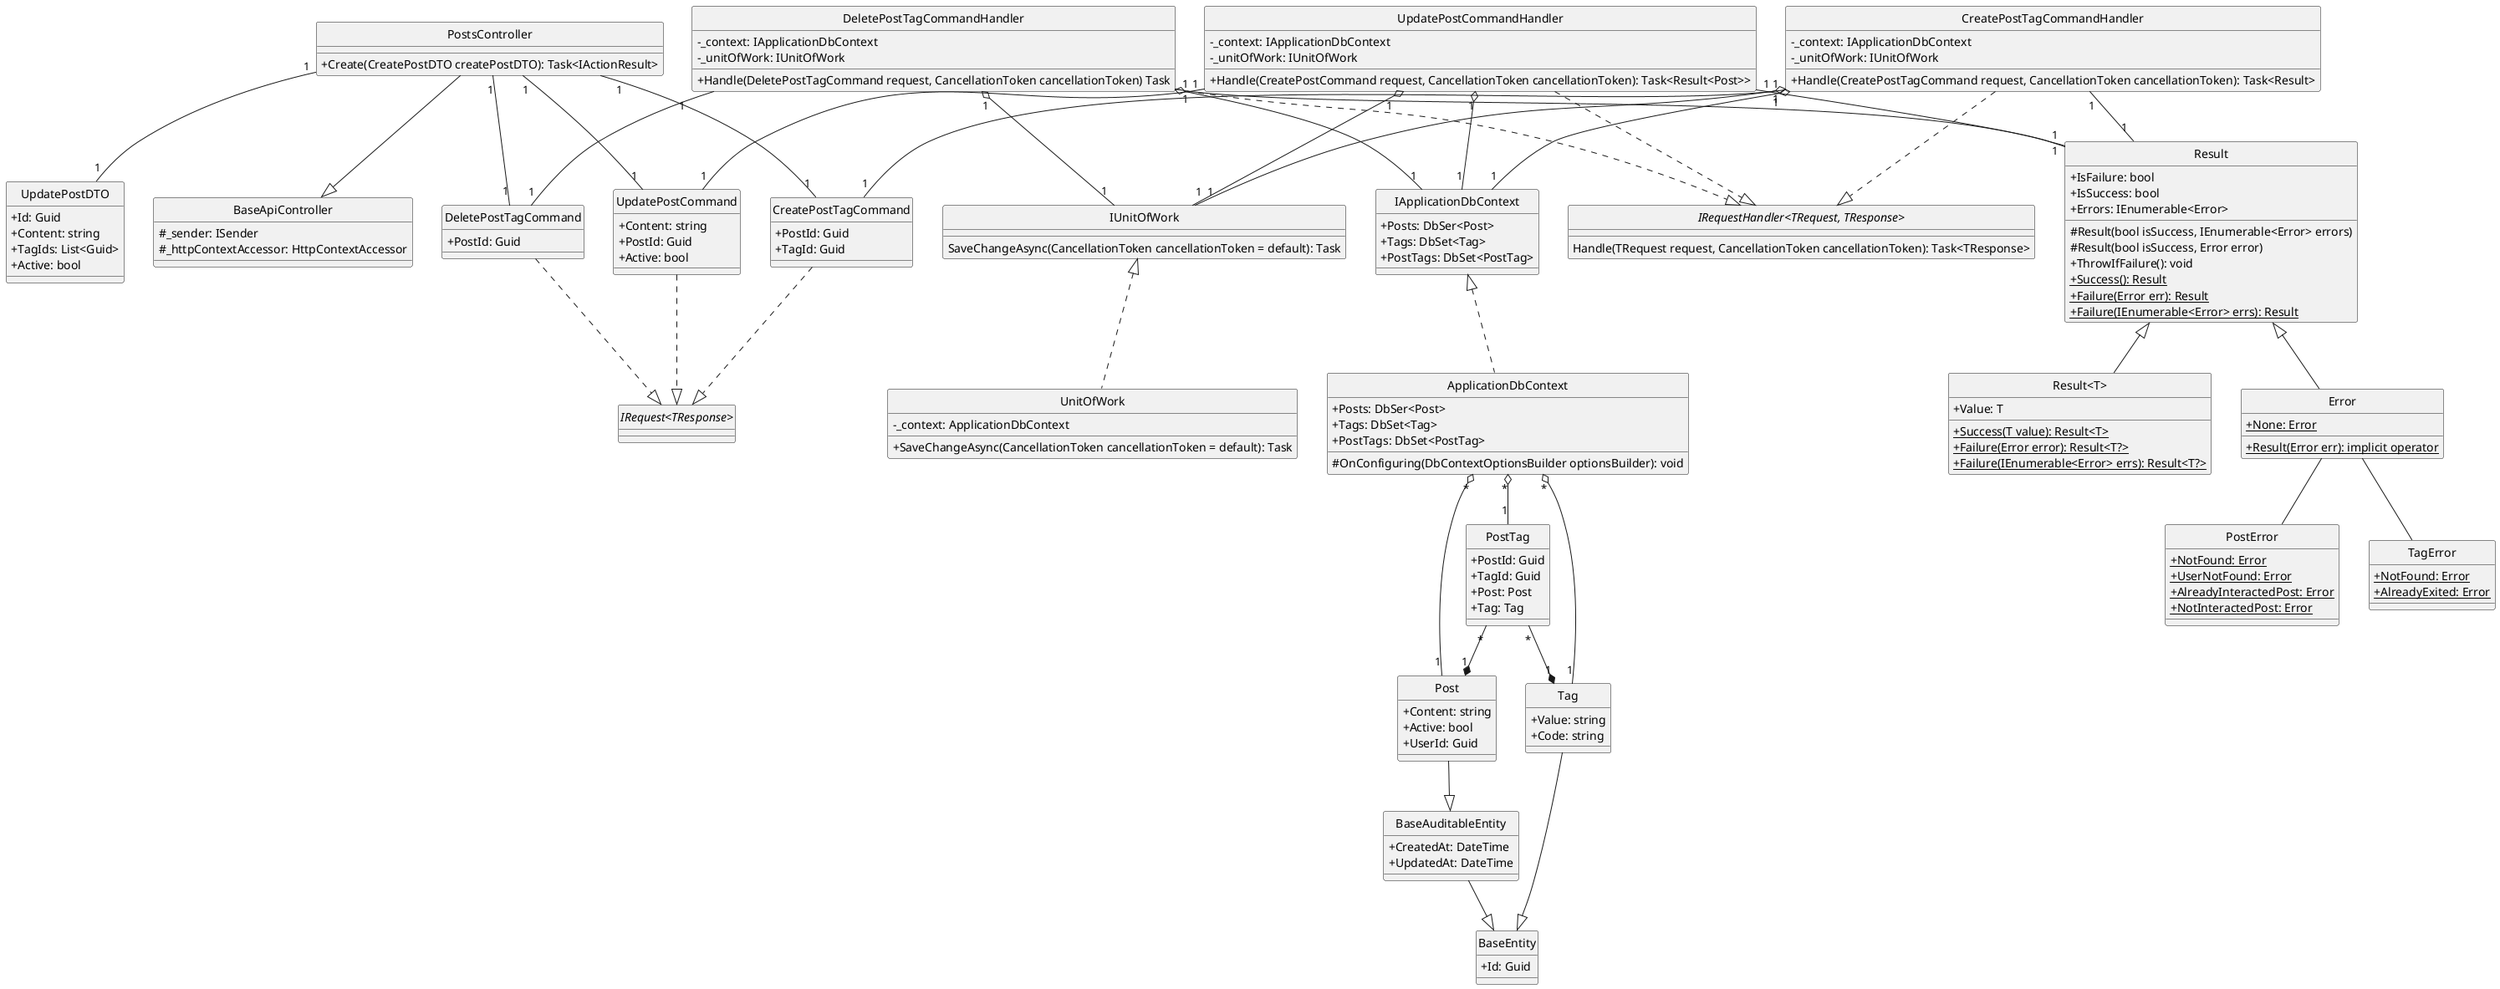 @startuml updatePost
hide circle
skinparam classAttributeIconSize 0

class BaseApiController {
    #_sender: ISender
    #_httpContextAccessor: HttpContextAccessor
}

class PostsController {
    +Create(CreatePostDTO createPostDTO): Task<IActionResult>
}

class UpdatePostCommand {
    +Content: string
    +PostId: Guid
    +Active: bool 
}

class UpdatePostCommandHandler {
    -_context: IApplicationDbContext
    -_unitOfWork: IUnitOfWork
    +Handle(CreatePostCommand request, CancellationToken cancellationToken): Task<Result<Post>>
}

class DeletePostTagCommand {
    +PostId: Guid 
}

class DeletePostTagCommandHandler {
    -_context: IApplicationDbContext
    -_unitOfWork: IUnitOfWork
    +Handle(DeletePostTagCommand request, CancellationToken cancellationToken) Task
}

class CreatePostTagCommand {
    +PostId: Guid
    +TagId: Guid
}

class CreatePostTagCommandHandler {
    -_context: IApplicationDbContext
    -_unitOfWork: IUnitOfWork 
    +Handle(CreatePostTagCommand request, CancellationToken cancellationToken): Task<Result>
}

class IApplicationDbContext {
    +Posts: DbSer<Post>
    +Tags: DbSet<Tag>
    +PostTags: DbSet<PostTag>
}

class ApplicationDbContext {
    +Posts: DbSer<Post>
    +Tags: DbSet<Tag>
    +PostTags: DbSet<PostTag>
    #OnConfiguring(DbContextOptionsBuilder optionsBuilder): void
}

class Result {
    +IsFailure: bool
    +IsSuccess: bool
    +Errors: IEnumerable<Error> 
    #Result(bool isSuccess, IEnumerable<Error> errors)
    #Result(bool isSuccess, Error error)
    +ThrowIfFailure(): void
    +{static} Success(): Result
    +{static} Failure(Error err): Result
    +{static} Failure(IEnumerable<Error> errs): Result
}

class "Result<T>" {
    +Value: T
    +{static} Success(T value): Result<T>
    +{static} Failure(Error error): Result<T?>
    +{static} Failure(IEnumerable<Error> errs): Result<T?>
}

class Error {
    +{static} None: Error
    +{static} Result(Error err): implicit operator
}

class IUnitOfWork {
    SaveChangeAsync(CancellationToken cancellationToken = default): Task
}

class UnitOfWork {
    -_context: ApplicationDbContext
    +SaveChangeAsync(CancellationToken cancellationToken = default): Task
}

class PostError {
    +{static} NotFound: Error
    +{static} UserNotFound: Error
    +{static} AlreadyInteractedPost: Error
    +{static} NotInteractedPost: Error
}

class TagError {
    +{static} NotFound: Error
    +{static} AlreadyExited: Error
}

class UpdatePostDTO {
    +Id: Guid
    +Content: string
    +TagIds: List<Guid> 
    +Active: bool
}

class BaseEntity {
    +Id: Guid
}

class BaseAuditableEntity{
    +CreatedAt: DateTime 
    +UpdatedAt: DateTime 
}

class Tag {
    +Value: string 
    +Code: string 
}

class Post {
    +Content: string
    +Active: bool
    +UserId: Guid 
}

class PostTag {
    +PostId: Guid
    +TagId: Guid 
    +Post: Post
    +Tag: Tag
}

interface "IRequest<TResponse>"
interface "IRequestHandler<TRequest, TResponse>"{
    Handle(TRequest request, CancellationToken cancellationToken): Task<TResponse>
}

'==== Update Post ====
'API Layer
PostsController --|> BaseApiController
PostsController "1"--"1" UpdatePostCommand
PostsController "1"--"1" UpdatePostDTO
PostsController "1"--"1" DeletePostTagCommand
PostsController "1"--"1" CreatePostTagCommand
'Application Layer
UpdatePostCommand ..|> "IRequest<TResponse>"
UpdatePostCommandHandler ..|> "IRequestHandler<TRequest, TResponse>"
DeletePostTagCommand ..|> "IRequest<TResponse>"
DeletePostTagCommandHandler ..|> "IRequestHandler<TRequest, TResponse>"
CreatePostTagCommand ..|> "IRequest<TResponse>"
CreatePostTagCommandHandler ..|> "IRequestHandler<TRequest, TResponse>"

UpdatePostCommandHandler "1"--"1" UpdatePostCommand
UpdatePostCommandHandler "1"--"1" Result
UpdatePostCommandHandler "1" o--"1" IUnitOfWork
UpdatePostCommandHandler "1" o--"1" IApplicationDbContext
DeletePostTagCommandHandler "1"--"1" DeletePostTagCommand
DeletePostTagCommandHandler "1"--"1" Result
DeletePostTagCommandHandler "1" o--"1" IUnitOfWork
DeletePostTagCommandHandler "1" o--"1" IApplicationDbContext
CreatePostTagCommandHandler "1"--"1" CreatePostTagCommand
CreatePostTagCommandHandler "1"--"1" Result
CreatePostTagCommandHandler "1" o--"1" IUnitOfWork
CreatePostTagCommandHandler "1" o--"1" IApplicationDbContext
'Domain Layer
Result <|-- Error
Result <|-- "Result<T>"
Error -- TagError
Error -- PostError
Tag --|> BaseEntity
Post --|> BaseAuditableEntity
BaseAuditableEntity --|> BaseEntity
PostTag "*"--*"1" Post
PostTag "*"--*"1" Tag
'Infrastructure Layer
IUnitOfWork <|.. UnitOfWork
IApplicationDbContext <|.. ApplicationDbContext
ApplicationDbContext "*" o--"1" Tag
ApplicationDbContext "*" o--"1" Post
ApplicationDbContext "*" o--"1" PostTag
@enduml